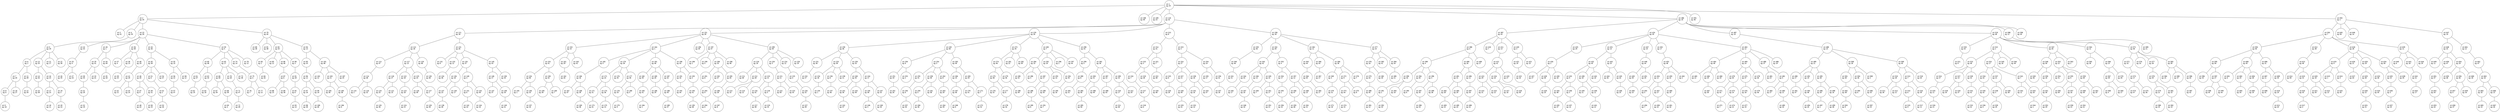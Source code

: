 graph G {
node [color=black,
fillcolor=white,
shape=circle,
fontname=Courier,
style=filled
];
node0001[label="id:1\lwg:25\l"];
node0001 -- node0002
node0001 -- node0108
node0001 -- node0109
node0001 -- node0110
node0001 -- node0386
node0001 -- node0591
node0001 -- node0592
node0002[label="id:2\lwg:34\l"];
node0002 -- node0003
node0002 -- node0004
node0002 -- node0023
node0002 -- node0079
node0003[label="id:3\lwg:41\l"];
node0004[label="id:4\lwg:35\l"];
node0004 -- node0005
node0005[label="id:5\lwg:29\l"];
node0005 -- node0006
node0005 -- node0013
node0005 -- node0021
node0005 -- node0022
node0006[label="id:6\lwg:2\l"];
node0006 -- node0007
node0006 -- node0011
node0007[label="id:7\lwg:45\l"];
node0007 -- node0008
node0007 -- node0010
node0008[label="id:8\lwg:6\l"];
node0008 -- node0009
node0009[label="id:9\lwg:10\l"];
node0010[label="id:10\lwg:27\l"];
node0011[label="id:11\lwg:49\l"];
node0011 -- node0012
node0012[label="id:12\lwg:34\l"];
node0013[label="id:13\lwg:33\l"];
node0013 -- node0014
node0013 -- node0016
node0014[label="id:14\lwg:26\l"];
node0014 -- node0015
node0015[label="id:15\lwg:38\l"];
node0016[label="id:16\lwg:23\l"];
node0016 -- node0017
node0016 -- node0019
node0017[label="id:17\lwg:23\l"];
node0017 -- node0018
node0018[label="id:18\lwg:11\l"];
node0019[label="id:19\lwg:3\l"];
node0019 -- node0020
node0020[label="id:20\lwg:24\l"];
node0021[label="id:21\lwg:17\l"];
node0022[label="id:22\lwg:30\l"];
node0023[label="id:23\lwg:20\l"];
node0023 -- node0024
node0023 -- node0028
node0023 -- node0036
node0023 -- node0044
node0023 -- node0059
node0024[label="id:24\lwg:33\l"];
node0024 -- node0025
node0025[label="id:25\lwg:4\l"];
node0025 -- node0026
node0025 -- node0027
node0026[label="id:26\lwg:35\l"];
node0027[label="id:27\lwg:24\l"];
node0028[label="id:28\lwg:1\l"];
node0028 -- node0029
node0028 -- node0034
node0029[label="id:29\lwg:41\l"];
node0029 -- node0030
node0029 -- node0033
node0030[label="id:30\lwg:35\l"];
node0030 -- node0031
node0031[label="id:31\lwg:20\l"];
node0031 -- node0032
node0032[label="id:32\lwg:19\l"];
node0033[label="id:33\lwg:41\l"];
node0034[label="id:34\lwg:49\l"];
node0034 -- node0035
node0035[label="id:35\lwg:18\l"];
node0036[label="id:36\lwg:40\l"];
node0036 -- node0037
node0036 -- node0038
node0036 -- node0040
node0037[label="id:37\lwg:4\l"];
node0038[label="id:38\lwg:13\l"];
node0038 -- node0039
node0039[label="id:39\lwg:25\l"];
node0040[label="id:40\lwg:29\l"];
node0040 -- node0041
node0041[label="id:41\lwg:20\l"];
node0041 -- node0042
node0041 -- node0043
node0042[label="id:42\lwg:21\l"];
node0043[label="id:43\lwg:24\l"];
node0044[label="id:44\lwg:46\l"];
node0044 -- node0045
node0044 -- node0055
node0045[label="id:45\lwg:30\l"];
node0045 -- node0046
node0045 -- node0051
node0045 -- node0054
node0046[label="id:46\lwg:45\l"];
node0046 -- node0047
node0046 -- node0049
node0047[label="id:47\lwg:9\l"];
node0047 -- node0048
node0048[label="id:48\lwg:43\l"];
node0049[label="id:49\lwg:31\l"];
node0049 -- node0050
node0050[label="id:50\lwg:25\l"];
node0051[label="id:51\lwg:6\l"];
node0051 -- node0052
node0052[label="id:52\lwg:2\l"];
node0052 -- node0053
node0053[label="id:53\lwg:26\l"];
node0054[label="id:54\lwg:47\l"];
node0055[label="id:55\lwg:15\l"];
node0055 -- node0056
node0055 -- node0058
node0056[label="id:56\lwg:22\l"];
node0056 -- node0057
node0057[label="id:57\lwg:47\l"];
node0058[label="id:58\lwg:12\l"];
node0059[label="id:59\lwg:5\l"];
node0059 -- node0060
node0059 -- node0065
node0059 -- node0074
node0059 -- node0078
node0060[label="id:60\lwg:48\l"];
node0060 -- node0061
node0060 -- node0063
node0061[label="id:61\lwg:47\l"];
node0061 -- node0062
node0062[label="id:62\lwg:19\l"];
node0063[label="id:63\lwg:34\l"];
node0063 -- node0064
node0064[label="id:64\lwg:18\l"];
node0065[label="id:65\lwg:17\l"];
node0065 -- node0066
node0065 -- node0070
node0065 -- node0073
node0066[label="id:66\lwg:50\l"];
node0066 -- node0067
node0066 -- node0068
node0067[label="id:67\lwg:39\l"];
node0068[label="id:68\lwg:30\l"];
node0068 -- node0069
node0069[label="id:69\lwg:4\l"];
node0070[label="id:70\lwg:28\l"];
node0070 -- node0071
node0071[label="id:71\lwg:47\l"];
node0071 -- node0072
node0072[label="id:72\lwg:49\l"];
node0073[label="id:73\lwg:38\l"];
node0074[label="id:74\lwg:14\l"];
node0074 -- node0075
node0075[label="id:75\lwg:4\l"];
node0075 -- node0076
node0075 -- node0077
node0076[label="id:76\lwg:7\l"];
node0077[label="id:77\lwg:22\l"];
node0078[label="id:78\lwg:12\l"];
node0079[label="id:79\lwg:45\l"];
node0079 -- node0080
node0079 -- node0081
node0079 -- node0082
node0079 -- node0094
node0080[label="id:80\lwg:38\l"];
node0081[label="id:81\lwg:48\l"];
node0082[label="id:82\lwg:43\l"];
node0082 -- node0083
node0082 -- node0085
node0082 -- node0086
node0082 -- node0090
node0083[label="id:83\lwg:2\l"];
node0083 -- node0084
node0084[label="id:84\lwg:26\l"];
node0085[label="id:85\lwg:12\l"];
node0086[label="id:86\lwg:46\l"];
node0086 -- node0087
node0087[label="id:87\lwg:6\l"];
node0087 -- node0088
node0087 -- node0089
node0088[label="id:88\lwg:23\l"];
node0089[label="id:89\lwg:38\l"];
node0090[label="id:90\lwg:3\l"];
node0090 -- node0091
node0091[label="id:91\lwg:20\l"];
node0091 -- node0092
node0092[label="id:92\lwg:6\l"];
node0092 -- node0093
node0093[label="id:93\lwg:14\l"];
node0094[label="id:94\lwg:13\l"];
node0094 -- node0095
node0094 -- node0101
node0095[label="id:95\lwg:33\l"];
node0095 -- node0096
node0096[label="id:96\lwg:12\l"];
node0096 -- node0097
node0096 -- node0099
node0097[label="id:97\lwg:10\l"];
node0097 -- node0098
node0098[label="id:98\lwg:30\l"];
node0099[label="id:99\lwg:10\l"];
node0099 -- node0100
node0100[label="id:100\lwg:40\l"];
node0101[label="id:101\lwg:48\l"];
node0101 -- node0102
node0101 -- node0103
node0101 -- node0107
node0102[label="id:102\lwg:12\l"];
node0103[label="id:103\lwg:21\l"];
node0103 -- node0104
node0103 -- node0105
node0104[label="id:104\lwg:30\l"];
node0105[label="id:105\lwg:38\l"];
node0105 -- node0106
node0106[label="id:106\lwg:6\l"];
node0107[label="id:107\lwg:25\l"];
node0108[label="id:108\lwg:40\l"];
node0109[label="id:109\lwg:23\l"];
node0110[label="id:110\lwg:32\l"];
node0110 -- node0111
node0110 -- node0151
node0110 -- node0229
node0110 -- node0313
node0110 -- node0338
node0111[label="id:111\lwg:18\l"];
node0111 -- node0112
node0111 -- node0131
node0112[label="id:112\lwg:18\l"];
node0112 -- node0113
node0112 -- node0117
node0112 -- node0129
node0113[label="id:113\lwg:47\l"];
node0113 -- node0114
node0114[label="id:114\lwg:48\l"];
node0114 -- node0115
node0114 -- node0116
node0115[label="id:115\lwg:2\l"];
node0116[label="id:116\lwg:32\l"];
node0117[label="id:117\lwg:13\l"];
node0117 -- node0118
node0117 -- node0122
node0117 -- node0125
node0118[label="id:118\lwg:27\l"];
node0118 -- node0119
node0118 -- node0121
node0119[label="id:119\lwg:25\l"];
node0119 -- node0120
node0120[label="id:120\lwg:36\l"];
node0121[label="id:121\lwg:15\l"];
node0122[label="id:122\lwg:18\l"];
node0122 -- node0123
node0123[label="id:123\lwg:18\l"];
node0123 -- node0124
node0124[label="id:124\lwg:23\l"];
node0125[label="id:125\lwg:24\l"];
node0125 -- node0126
node0125 -- node0127
node0126[label="id:126\lwg:49\l"];
node0127[label="id:127\lwg:2\l"];
node0127 -- node0128
node0128[label="id:128\lwg:30\l"];
node0129[label="id:129\lwg:48\l"];
node0129 -- node0130
node0130[label="id:130\lwg:48\l"];
node0131[label="id:131\lwg:26\l"];
node0131 -- node0132
node0131 -- node0133
node0131 -- node0135
node0131 -- node0145
node0132[label="id:132\lwg:8\l"];
node0133[label="id:133\lwg:12\l"];
node0133 -- node0134
node0134[label="id:134\lwg:36\l"];
node0135[label="id:135\lwg:37\l"];
node0135 -- node0136
node0135 -- node0140
node0136[label="id:136\lwg:18\l"];
node0136 -- node0137
node0136 -- node0139
node0137[label="id:137\lwg:23\l"];
node0137 -- node0138
node0138[label="id:138\lwg:40\l"];
node0139[label="id:139\lwg:17\l"];
node0140[label="id:140\lwg:3\l"];
node0140 -- node0141
node0140 -- node0143
node0141[label="id:141\lwg:6\l"];
node0141 -- node0142
node0142[label="id:142\lwg:42\l"];
node0143[label="id:143\lwg:49\l"];
node0143 -- node0144
node0144[label="id:144\lwg:10\l"];
node0145[label="id:145\lwg:43\l"];
node0145 -- node0146
node0145 -- node0150
node0146[label="id:146\lwg:17\l"];
node0146 -- node0147
node0146 -- node0148
node0147[label="id:147\lwg:37\l"];
node0148[label="id:148\lwg:34\l"];
node0148 -- node0149
node0149[label="id:149\lwg:41\l"];
node0150[label="id:150\lwg:35\l"];
node0151[label="id:151\lwg:28\l"];
node0151 -- node0152
node0151 -- node0164
node0151 -- node0196
node0151 -- node0197
node0151 -- node0209
node0152[label="id:152\lwg:15\l"];
node0152 -- node0153
node0152 -- node0161
node0152 -- node0163
node0153[label="id:153\lwg:41\l"];
node0153 -- node0154
node0153 -- node0158
node0154[label="id:154\lwg:50\l"];
node0154 -- node0155
node0154 -- node0156
node0155[label="id:155\lwg:1\l"];
node0156[label="id:156\lwg:33\l"];
node0156 -- node0157
node0157[label="id:157\lwg:10\l"];
node0158[label="id:158\lwg:42\l"];
node0158 -- node0159
node0158 -- node0160
node0159[label="id:159\lwg:39\l"];
node0160[label="id:160\lwg:7\l"];
node0161[label="id:161\lwg:29\l"];
node0161 -- node0162
node0162[label="id:162\lwg:26\l"];
node0163[label="id:163\lwg:42\l"];
node0164[label="id:164\lwg:1\l"];
node0164 -- node0165
node0164 -- node0170
node0164 -- node0181
node0164 -- node0190
node0165[label="id:165\lwg:5\l"];
node0165 -- node0166
node0166[label="id:166\lwg:16\l"];
node0166 -- node0167
node0166 -- node0168
node0167[label="id:167\lwg:47\l"];
node0168[label="id:168\lwg:39\l"];
node0168 -- node0169
node0169[label="id:169\lwg:38\l"];
node0170[label="id:170\lwg:28\l"];
node0170 -- node0171
node0170 -- node0176
node0170 -- node0177
node0171[label="id:171\lwg:24\l"];
node0171 -- node0172
node0171 -- node0174
node0172[label="id:172\lwg:31\l"];
node0172 -- node0173
node0173[label="id:173\lwg:41\l"];
node0174[label="id:174\lwg:36\l"];
node0174 -- node0175
node0175[label="id:175\lwg:13\l"];
node0176[label="id:176\lwg:35\l"];
node0177[label="id:177\lwg:30\l"];
node0177 -- node0178
node0177 -- node0180
node0178[label="id:178\lwg:33\l"];
node0178 -- node0179
node0179[label="id:179\lwg:9\l"];
node0180[label="id:180\lwg:5\l"];
node0181[label="id:181\lwg:46\l"];
node0181 -- node0182
node0181 -- node0185
node0181 -- node0187
node0182[label="id:182\lwg:35\l"];
node0182 -- node0183
node0183[label="id:183\lwg:41\l"];
node0183 -- node0184
node0184[label="id:184\lwg:1\l"];
node0185[label="id:185\lwg:20\l"];
node0185 -- node0186
node0186[label="id:186\lwg:29\l"];
node0187[label="id:187\lwg:42\l"];
node0187 -- node0188
node0188[label="id:188\lwg:45\l"];
node0188 -- node0189
node0189[label="id:189\lwg:37\l"];
node0190[label="id:190\lwg:43\l"];
node0190 -- node0191
node0190 -- node0193
node0191[label="id:191\lwg:16\l"];
node0191 -- node0192
node0192[label="id:192\lwg:44\l"];
node0193[label="id:193\lwg:2\l"];
node0193 -- node0194
node0194[label="id:194\lwg:41\l"];
node0194 -- node0195
node0195[label="id:195\lwg:48\l"];
node0196[label="id:196\lwg:39\l"];
node0197[label="id:197\lwg:47\l"];
node0197 -- node0198
node0197 -- node0199
node0197 -- node0200
node0197 -- node0208
node0198[label="id:198\lwg:1\l"];
node0199[label="id:199\lwg:5\l"];
node0200[label="id:200\lwg:33\l"];
node0200 -- node0201
node0200 -- node0202
node0200 -- node0205
node0201[label="id:201\lwg:8\l"];
node0202[label="id:202\lwg:47\l"];
node0202 -- node0203
node0203[label="id:203\lwg:9\l"];
node0203 -- node0204
node0204[label="id:204\lwg:6\l"];
node0205[label="id:205\lwg:45\l"];
node0205 -- node0206
node0206[label="id:206\lwg:28\l"];
node0206 -- node0207
node0207[label="id:207\lwg:8\l"];
node0208[label="id:208\lwg:48\l"];
node0209[label="id:209\lwg:49\l"];
node0209 -- node0210
node0209 -- node0220
node0209 -- node0224
node0209 -- node0228
node0210[label="id:210\lwg:10\l"];
node0210 -- node0211
node0210 -- node0212
node0210 -- node0215
node0211[label="id:211\lwg:40\l"];
node0212[label="id:212\lwg:28\l"];
node0212 -- node0213
node0212 -- node0214
node0213[label="id:213\lwg:15\l"];
node0214[label="id:214\lwg:22\l"];
node0215[label="id:215\lwg:21\l"];
node0215 -- node0216
node0215 -- node0218
node0216[label="id:216\lwg:42\l"];
node0216 -- node0217
node0217[label="id:217\lwg:38\l"];
node0218[label="id:218\lwg:5\l"];
node0218 -- node0219
node0219[label="id:219\lwg:33\l"];
node0220[label="id:220\lwg:3\l"];
node0220 -- node0221
node0221[label="id:221\lwg:11\l"];
node0221 -- node0222
node0221 -- node0223
node0222[label="id:222\lwg:50\l"];
node0223[label="id:223\lwg:43\l"];
node0224[label="id:224\lwg:12\l"];
node0224 -- node0225
node0225[label="id:225\lwg:4\l"];
node0225 -- node0226
node0226[label="id:226\lwg:32\l"];
node0226 -- node0227
node0227[label="id:227\lwg:49\l"];
node0228[label="id:228\lwg:19\l"];
node0229[label="id:229\lwg:26\l"];
node0229 -- node0230
node0229 -- node0249
node0229 -- node0273
node0229 -- node0283
node0229 -- node0298
node0230[label="id:230\lwg:46\l"];
node0230 -- node0231
node0230 -- node0233
node0230 -- node0239
node0231[label="id:231\lwg:36\l"];
node0231 -- node0232
node0232[label="id:232\lwg:27\l"];
node0233[label="id:233\lwg:30\l"];
node0233 -- node0234
node0233 -- node0236
node0233 -- node0238
node0234[label="id:234\lwg:18\l"];
node0234 -- node0235
node0235[label="id:235\lwg:1\l"];
node0236[label="id:236\lwg:6\l"];
node0236 -- node0237
node0237[label="id:237\lwg:46\l"];
node0238[label="id:238\lwg:11\l"];
node0239[label="id:239\lwg:33\l"];
node0239 -- node0240
node0239 -- node0244
node0240[label="id:240\lwg:35\l"];
node0240 -- node0241
node0240 -- node0243
node0241[label="id:241\lwg:36\l"];
node0241 -- node0242
node0242[label="id:242\lwg:37\l"];
node0243[label="id:243\lwg:49\l"];
node0244[label="id:244\lwg:17\l"];
node0244 -- node0245
node0244 -- node0247
node0245[label="id:245\lwg:40\l"];
node0245 -- node0246
node0246[label="id:246\lwg:3\l"];
node0247[label="id:247\lwg:33\l"];
node0247 -- node0248
node0248[label="id:248\lwg:20\l"];
node0249[label="id:249\lwg:48\l"];
node0249 -- node0250
node0249 -- node0254
node0249 -- node0265
node0250[label="id:250\lwg:6\l"];
node0250 -- node0251
node0250 -- node0253
node0251[label="id:251\lwg:19\l"];
node0251 -- node0252
node0252[label="id:252\lwg:26\l"];
node0253[label="id:253\lwg:2\l"];
node0254[label="id:254\lwg:3\l"];
node0254 -- node0255
node0254 -- node0258
node0254 -- node0262
node0255[label="id:255\lwg:31\l"];
node0255 -- node0256
node0256[label="id:256\lwg:6\l"];
node0256 -- node0257
node0257[label="id:257\lwg:26\l"];
node0258[label="id:258\lwg:30\l"];
node0258 -- node0259
node0258 -- node0261
node0259[label="id:259\lwg:5\l"];
node0259 -- node0260
node0260[label="id:260\lwg:36\l"];
node0261[label="id:261\lwg:38\l"];
node0262[label="id:262\lwg:8\l"];
node0262 -- node0263
node0263[label="id:263\lwg:20\l"];
node0263 -- node0264
node0264[label="id:264\lwg:39\l"];
node0265[label="id:265\lwg:49\l"];
node0265 -- node0266
node0265 -- node0269
node0266[label="id:266\lwg:15\l"];
node0266 -- node0267
node0267[label="id:267\lwg:46\l"];
node0267 -- node0268
node0268[label="id:268\lwg:6\l"];
node0269[label="id:269\lwg:29\l"];
node0269 -- node0270
node0269 -- node0271
node0270[label="id:270\lwg:41\l"];
node0271[label="id:271\lwg:7\l"];
node0271 -- node0272
node0272[label="id:272\lwg:32\l"];
node0273[label="id:273\lwg:35\l"];
node0273 -- node0274
node0273 -- node0281
node0273 -- node0282
node0274[label="id:274\lwg:46\l"];
node0274 -- node0275
node0274 -- node0279
node0275[label="id:275\lwg:38\l"];
node0275 -- node0276
node0275 -- node0277
node0276[label="id:276\lwg:32\l"];
node0277[label="id:277\lwg:6\l"];
node0277 -- node0278
node0278[label="id:278\lwg:16\l"];
node0279[label="id:279\lwg:36\l"];
node0279 -- node0280
node0280[label="id:280\lwg:49\l"];
node0281[label="id:281\lwg:22\l"];
node0282[label="id:282\lwg:30\l"];
node0283[label="id:283\lwg:7\l"];
node0283 -- node0284
node0283 -- node0292
node0283 -- node0296
node0283 -- node0297
node0284[label="id:284\lwg:15\l"];
node0284 -- node0285
node0284 -- node0286
node0284 -- node0287
node0285[label="id:285\lwg:32\l"];
node0286[label="id:286\lwg:3\l"];
node0287[label="id:287\lwg:17\l"];
node0287 -- node0288
node0287 -- node0290
node0288[label="id:288\lwg:25\l"];
node0288 -- node0289
node0289[label="id:289\lwg:6\l"];
node0290[label="id:290\lwg:35\l"];
node0290 -- node0291
node0291[label="id:291\lwg:7\l"];
node0292[label="id:292\lwg:10\l"];
node0292 -- node0293
node0292 -- node0294
node0293[label="id:293\lwg:14\l"];
node0294[label="id:294\lwg:35\l"];
node0294 -- node0295
node0295[label="id:295\lwg:16\l"];
node0296[label="id:296\lwg:2\l"];
node0297[label="id:297\lwg:44\l"];
node0298[label="id:298\lwg:33\l"];
node0298 -- node0299
node0298 -- node0302
node0299[label="id:299\lwg:5\l"];
node0299 -- node0300
node0300[label="id:300\lwg:8\l"];
node0300 -- node0301
node0301[label="id:301\lwg:31\l"];
node0302[label="id:302\lwg:36\l"];
node0302 -- node0303
node0302 -- node0307
node0302 -- node0309
node0303[label="id:303\lwg:31\l"];
node0303 -- node0304
node0303 -- node0306
node0304[label="id:304\lwg:50\l"];
node0304 -- node0305
node0305[label="id:305\lwg:50\l"];
node0306[label="id:306\lwg:49\l"];
node0307[label="id:307\lwg:13\l"];
node0307 -- node0308
node0308[label="id:308\lwg:43\l"];
node0309[label="id:309\lwg:33\l"];
node0309 -- node0310
node0309 -- node0312
node0310[label="id:310\lwg:17\l"];
node0310 -- node0311
node0311[label="id:311\lwg:46\l"];
node0312[label="id:312\lwg:29\l"];
node0313[label="id:313\lwg:8\l"];
node0313 -- node0314
node0313 -- node0323
node0314[label="id:314\lwg:41\l"];
node0314 -- node0315
node0314 -- node0321
node0315[label="id:315\lwg:3\l"];
node0315 -- node0316
node0315 -- node0319
node0316[label="id:316\lwg:7\l"];
node0316 -- node0317
node0317[label="id:317\lwg:9\l"];
node0317 -- node0318
node0318[label="id:318\lwg:6\l"];
node0319[label="id:319\lwg:28\l"];
node0319 -- node0320
node0320[label="id:320\lwg:48\l"];
node0321[label="id:321\lwg:7\l"];
node0321 -- node0322
node0322[label="id:322\lwg:38\l"];
node0323[label="id:323\lwg:3\l"];
node0323 -- node0324
node0323 -- node0334
node0324[label="id:324\lwg:27\l"];
node0324 -- node0325
node0324 -- node0327
node0324 -- node0330
node0325[label="id:325\lwg:6\l"];
node0325 -- node0326
node0326[label="id:326\lwg:20\l"];
node0327[label="id:327\lwg:21\l"];
node0327 -- node0328
node0328[label="id:328\lwg:49\l"];
node0328 -- node0329
node0329[label="id:329\lwg:41\l"];
node0330[label="id:330\lwg:10\l"];
node0330 -- node0331
node0330 -- node0333
node0331[label="id:331\lwg:16\l"];
node0331 -- node0332
node0332[label="id:332\lwg:14\l"];
node0333[label="id:333\lwg:37\l"];
node0334[label="id:334\lwg:24\l"];
node0334 -- node0335
node0334 -- node0336
node0335[label="id:335\lwg:17\l"];
node0336[label="id:336\lwg:41\l"];
node0336 -- node0337
node0337[label="id:337\lwg:18\l"];
node0338[label="id:338\lwg:18\l"];
node0338 -- node0339
node0338 -- node0342
node0338 -- node0362
node0338 -- node0377
node0339[label="id:339\lwg:36\l"];
node0339 -- node0340
node0340[label="id:340\lwg:46\l"];
node0340 -- node0341
node0341[label="id:341\lwg:31\l"];
node0342[label="id:342\lwg:49\l"];
node0342 -- node0343
node0342 -- node0353
node0343[label="id:343\lwg:42\l"];
node0343 -- node0344
node0343 -- node0346
node0343 -- node0349
node0344[label="id:344\lwg:33\l"];
node0344 -- node0345
node0345[label="id:345\lwg:17\l"];
node0346[label="id:346\lwg:13\l"];
node0346 -- node0347
node0347[label="id:347\lwg:10\l"];
node0347 -- node0348
node0348[label="id:348\lwg:10\l"];
node0349[label="id:349\lwg:15\l"];
node0349 -- node0350
node0349 -- node0351
node0350[label="id:350\lwg:7\l"];
node0351[label="id:351\lwg:17\l"];
node0351 -- node0352
node0352[label="id:352\lwg:21\l"];
node0353[label="id:353\lwg:4\l"];
node0353 -- node0354
node0353 -- node0357
node0354[label="id:354\lwg:17\l"];
node0354 -- node0355
node0355[label="id:355\lwg:1\l"];
node0355 -- node0356
node0356[label="id:356\lwg:32\l"];
node0357[label="id:357\lwg:12\l"];
node0357 -- node0358
node0357 -- node0360
node0358[label="id:358\lwg:47\l"];
node0358 -- node0359
node0359[label="id:359\lwg:48\l"];
node0360[label="id:360\lwg:23\l"];
node0360 -- node0361
node0361[label="id:361\lwg:31\l"];
node0362[label="id:362\lwg:11\l"];
node0362 -- node0363
node0362 -- node0366
node0362 -- node0368
node0363[label="id:363\lwg:44\l"];
node0363 -- node0364
node0364[label="id:364\lwg:45\l"];
node0364 -- node0365
node0365[label="id:365\lwg:17\l"];
node0366[label="id:366\lwg:43\l"];
node0366 -- node0367
node0367[label="id:367\lwg:17\l"];
node0368[label="id:368\lwg:36\l"];
node0368 -- node0369
node0368 -- node0372
node0368 -- node0376
node0369[label="id:369\lwg:4\l"];
node0369 -- node0370
node0370[label="id:370\lwg:31\l"];
node0370 -- node0371
node0371[label="id:371\lwg:18\l"];
node0372[label="id:372\lwg:9\l"];
node0372 -- node0373
node0372 -- node0375
node0373[label="id:373\lwg:44\l"];
node0373 -- node0374
node0374[label="id:374\lwg:15\l"];
node0375[label="id:375\lwg:8\l"];
node0376[label="id:376\lwg:7\l"];
node0377[label="id:377\lwg:24\l"];
node0377 -- node0378
node0377 -- node0383
node0377 -- node0384
node0378[label="id:378\lwg:16\l"];
node0378 -- node0379
node0378 -- node0382
node0379[label="id:379\lwg:44\l"];
node0379 -- node0380
node0380[label="id:380\lwg:45\l"];
node0380 -- node0381
node0381[label="id:381\lwg:12\l"];
node0382[label="id:382\lwg:26\l"];
node0383[label="id:383\lwg:41\l"];
node0384[label="id:384\lwg:34\l"];
node0384 -- node0385
node0385[label="id:385\lwg:21\l"];
node0386[label="id:386\lwg:19\l"];
node0386 -- node0387
node0386 -- node0424
node0386 -- node0487
node0386 -- node0519
node0386 -- node0588
node0386 -- node0590
node0387[label="id:387\lwg:43\l"];
node0387 -- node0388
node0387 -- node0410
node0387 -- node0411
node0387 -- node0420
node0388[label="id:388\lwg:4\l"];
node0388 -- node0389
node0388 -- node0400
node0388 -- node0409
node0389[label="id:389\lwg:4\l"];
node0389 -- node0390
node0389 -- node0394
node0389 -- node0396
node0390[label="id:390\lwg:34\l"];
node0390 -- node0391
node0390 -- node0393
node0391[label="id:391\lwg:2\l"];
node0391 -- node0392
node0392[label="id:392\lwg:33\l"];
node0393[label="id:393\lwg:10\l"];
node0394[label="id:394\lwg:45\l"];
node0394 -- node0395
node0395[label="id:395\lwg:6\l"];
node0396[label="id:396\lwg:3\l"];
node0396 -- node0397
node0396 -- node0399
node0397[label="id:397\lwg:35\l"];
node0397 -- node0398
node0398[label="id:398\lwg:33\l"];
node0399[label="id:399\lwg:38\l"];
node0400[label="id:400\lwg:26\l"];
node0400 -- node0401
node0400 -- node0406
node0401[label="id:401\lwg:31\l"];
node0401 -- node0402
node0401 -- node0404
node0402[label="id:402\lwg:28\l"];
node0402 -- node0403
node0403[label="id:403\lwg:33\l"];
node0404[label="id:404\lwg:29\l"];
node0404 -- node0405
node0405[label="id:405\lwg:43\l"];
node0406[label="id:406\lwg:11\l"];
node0406 -- node0407
node0407[label="id:407\lwg:34\l"];
node0407 -- node0408
node0408[label="id:408\lwg:41\l"];
node0409[label="id:409\lwg:27\l"];
node0410[label="id:410\lwg:7\l"];
node0411[label="id:411\lwg:13\l"];
node0411 -- node0412
node0412[label="id:412\lwg:41\l"];
node0412 -- node0413
node0412 -- node0416
node0412 -- node0419
node0413[label="id:413\lwg:29\l"];
node0413 -- node0414
node0413 -- node0415
node0414[label="id:414\lwg:31\l"];
node0415[label="id:415\lwg:22\l"];
node0416[label="id:416\lwg:44\l"];
node0416 -- node0417
node0416 -- node0418
node0417[label="id:417\lwg:16\l"];
node0418[label="id:418\lwg:50\l"];
node0419[label="id:419\lwg:27\l"];
node0420[label="id:420\lwg:3\l"];
node0420 -- node0421
node0420 -- node0423
node0421[label="id:421\lwg:19\l"];
node0421 -- node0422
node0422[label="id:422\lwg:16\l"];
node0423[label="id:423\lwg:15\l"];
node0424[label="id:424\lwg:35\l"];
node0424 -- node0425
node0424 -- node0431
node0424 -- node0447
node0424 -- node0452
node0424 -- node0463
node0425[label="id:425\lwg:29\l"];
node0425 -- node0426
node0426[label="id:426\lwg:2\l"];
node0426 -- node0427
node0426 -- node0428
node0426 -- node0430
node0427[label="id:427\lwg:27\l"];
node0428[label="id:428\lwg:50\l"];
node0428 -- node0429
node0429[label="id:429\lwg:25\l"];
node0430[label="id:430\lwg:18\l"];
node0431[label="id:431\lwg:14\l"];
node0431 -- node0432
node0431 -- node0443
node0432[label="id:432\lwg:45\l"];
node0432 -- node0433
node0432 -- node0438
node0432 -- node0442
node0433[label="id:433\lwg:9\l"];
node0433 -- node0434
node0433 -- node0436
node0434[label="id:434\lwg:48\l"];
node0434 -- node0435
node0435[label="id:435\lwg:37\l"];
node0436[label="id:436\lwg:3\l"];
node0436 -- node0437
node0437[label="id:437\lwg:14\l"];
node0438[label="id:438\lwg:10\l"];
node0438 -- node0439
node0438 -- node0440
node0439[label="id:439\lwg:21\l"];
node0440[label="id:440\lwg:11\l"];
node0440 -- node0441
node0441[label="id:441\lwg:22\l"];
node0442[label="id:442\lwg:10\l"];
node0443[label="id:443\lwg:25\l"];
node0443 -- node0444
node0443 -- node0445
node0444[label="id:444\lwg:36\l"];
node0445[label="id:445\lwg:44\l"];
node0445 -- node0446
node0446[label="id:446\lwg:25\l"];
node0447[label="id:447\lwg:19\l"];
node0447 -- node0448
node0448[label="id:448\lwg:44\l"];
node0448 -- node0449
node0448 -- node0451
node0449[label="id:449\lwg:39\l"];
node0449 -- node0450
node0450[label="id:450\lwg:15\l"];
node0451[label="id:451\lwg:35\l"];
node0452[label="id:452\lwg:17\l"];
node0452 -- node0453
node0453[label="id:453\lwg:48\l"];
node0453 -- node0454
node0453 -- node0459
node0453 -- node0462
node0454[label="id:454\lwg:12\l"];
node0454 -- node0455
node0454 -- node0457
node0455[label="id:455\lwg:5\l"];
node0455 -- node0456
node0456[label="id:456\lwg:7\l"];
node0457[label="id:457\lwg:27\l"];
node0457 -- node0458
node0458[label="id:458\lwg:32\l"];
node0459[label="id:459\lwg:32\l"];
node0459 -- node0460
node0460[label="id:460\lwg:19\l"];
node0460 -- node0461
node0461[label="id:461\lwg:16\l"];
node0462[label="id:462\lwg:2\l"];
node0463[label="id:463\lwg:12\l"];
node0463 -- node0464
node0463 -- node0469
node0463 -- node0480
node0463 -- node0486
node0464[label="id:464\lwg:40\l"];
node0464 -- node0465
node0464 -- node0466
node0464 -- node0468
node0465[label="id:465\lwg:22\l"];
node0466[label="id:466\lwg:29\l"];
node0466 -- node0467
node0467[label="id:467\lwg:30\l"];
node0468[label="id:468\lwg:19\l"];
node0469[label="id:469\lwg:24\l"];
node0469 -- node0470
node0469 -- node0475
node0469 -- node0478
node0470[label="id:470\lwg:45\l"];
node0470 -- node0471
node0470 -- node0473
node0471[label="id:471\lwg:42\l"];
node0471 -- node0472
node0472[label="id:472\lwg:7\l"];
node0473[label="id:473\lwg:24\l"];
node0473 -- node0474
node0474[label="id:474\lwg:22\l"];
node0475[label="id:475\lwg:37\l"];
node0475 -- node0476
node0476[label="id:476\lwg:18\l"];
node0476 -- node0477
node0477[label="id:477\lwg:19\l"];
node0478[label="id:478\lwg:46\l"];
node0478 -- node0479
node0479[label="id:479\lwg:46\l"];
node0480[label="id:480\lwg:37\l"];
node0480 -- node0481
node0480 -- node0482
node0481[label="id:481\lwg:23\l"];
node0482[label="id:482\lwg:5\l"];
node0482 -- node0483
node0482 -- node0484
node0483[label="id:483\lwg:27\l"];
node0484[label="id:484\lwg:21\l"];
node0484 -- node0485
node0485[label="id:485\lwg:34\l"];
node0486[label="id:486\lwg:19\l"];
node0487[label="id:487\lwg:19\l"];
node0487 -- node0488
node0488[label="id:488\lwg:23\l"];
node0488 -- node0489
node0488 -- node0500
node0488 -- node0509
node0489[label="id:489\lwg:21\l"];
node0489 -- node0490
node0489 -- node0492
node0489 -- node0495
node0490[label="id:490\lwg:27\l"];
node0490 -- node0491
node0491[label="id:491\lwg:47\l"];
node0492[label="id:492\lwg:19\l"];
node0492 -- node0493
node0493[label="id:493\lwg:48\l"];
node0493 -- node0494
node0494[label="id:494\lwg:20\l"];
node0495[label="id:495\lwg:30\l"];
node0495 -- node0496
node0495 -- node0498
node0496[label="id:496\lwg:20\l"];
node0496 -- node0497
node0497[label="id:497\lwg:2\l"];
node0498[label="id:498\lwg:16\l"];
node0498 -- node0499
node0499[label="id:499\lwg:38\l"];
node0500[label="id:500\lwg:18\l"];
node0500 -- node0501
node0500 -- node0504
node0500 -- node0508
node0501[label="id:501\lwg:40\l"];
node0501 -- node0502
node0502[label="id:502\lwg:38\l"];
node0502 -- node0503
node0503[label="id:503\lwg:9\l"];
node0504[label="id:504\lwg:36\l"];
node0504 -- node0505
node0504 -- node0506
node0505[label="id:505\lwg:6\l"];
node0506[label="id:506\lwg:33\l"];
node0506 -- node0507
node0507[label="id:507\lwg:25\l"];
node0508[label="id:508\lwg:2\l"];
node0509[label="id:509\lwg:45\l"];
node0509 -- node0510
node0509 -- node0513
node0509 -- node0518
node0510[label="id:510\lwg:28\l"];
node0510 -- node0511
node0510 -- node0512
node0511[label="id:511\lwg:36\l"];
node0512[label="id:512\lwg:21\l"];
node0513[label="id:513\lwg:7\l"];
node0513 -- node0514
node0513 -- node0516
node0514[label="id:514\lwg:6\l"];
node0514 -- node0515
node0515[label="id:515\lwg:9\l"];
node0516[label="id:516\lwg:39\l"];
node0516 -- node0517
node0517[label="id:517\lwg:11\l"];
node0518[label="id:518\lwg:44\l"];
node0519[label="id:519\lwg:48\l"];
node0519 -- node0520
node0519 -- node0522
node0519 -- node0547
node0519 -- node0564
node0519 -- node0571
node0520[label="id:520\lwg:43\l"];
node0520 -- node0521
node0521[label="id:521\lwg:9\l"];
node0522[label="id:522\lwg:2\l"];
node0522 -- node0523
node0522 -- node0533
node0522 -- node0545
node0522 -- node0546
node0523[label="id:523\lwg:40\l"];
node0523 -- node0524
node0523 -- node0527
node0523 -- node0530
node0524[label="id:524\lwg:27\l"];
node0524 -- node0525
node0525[label="id:525\lwg:11\l"];
node0525 -- node0526
node0526[label="id:526\lwg:21\l"];
node0527[label="id:527\lwg:13\l"];
node0527 -- node0528
node0527 -- node0529
node0528[label="id:528\lwg:34\l"];
node0529[label="id:529\lwg:37\l"];
node0530[label="id:530\lwg:32\l"];
node0530 -- node0531
node0531[label="id:531\lwg:41\l"];
node0531 -- node0532
node0532[label="id:532\lwg:41\l"];
node0533[label="id:533\lwg:17\l"];
node0533 -- node0534
node0533 -- node0537
node0533 -- node0541
node0534[label="id:534\lwg:42\l"];
node0534 -- node0535
node0535[label="id:535\lwg:42\l"];
node0535 -- node0536
node0536[label="id:536\lwg:5\l"];
node0537[label="id:537\lwg:21\l"];
node0537 -- node0538
node0537 -- node0540
node0538[label="id:538\lwg:3\l"];
node0538 -- node0539
node0539[label="id:539\lwg:29\l"];
node0540[label="id:540\lwg:38\l"];
node0541[label="id:541\lwg:7\l"];
node0541 -- node0542
node0541 -- node0543
node0542[label="id:542\lwg:11\l"];
node0543[label="id:543\lwg:26\l"];
node0543 -- node0544
node0544[label="id:544\lwg:1\l"];
node0545[label="id:545\lwg:18\l"];
node0546[label="id:546\lwg:49\l"];
node0547[label="id:547\lwg:45\l"];
node0547 -- node0548
node0547 -- node0553
node0547 -- node0563
node0548[label="id:548\lwg:50\l"];
node0548 -- node0549
node0548 -- node0550
node0549[label="id:549\lwg:36\l"];
node0550[label="id:550\lwg:10\l"];
node0550 -- node0551
node0551[label="id:551\lwg:30\l"];
node0551 -- node0552
node0552[label="id:552\lwg:29\l"];
node0553[label="id:553\lwg:22\l"];
node0553 -- node0554
node0553 -- node0555
node0553 -- node0559
node0554[label="id:554\lwg:31\l"];
node0555[label="id:555\lwg:9\l"];
node0555 -- node0556
node0555 -- node0557
node0556[label="id:556\lwg:50\l"];
node0557[label="id:557\lwg:16\l"];
node0557 -- node0558
node0558[label="id:558\lwg:23\l"];
node0559[label="id:559\lwg:49\l"];
node0559 -- node0560
node0559 -- node0562
node0560[label="id:560\lwg:30\l"];
node0560 -- node0561
node0561[label="id:561\lwg:41\l"];
node0562[label="id:562\lwg:19\l"];
node0563[label="id:563\lwg:2\l"];
node0564[label="id:564\lwg:12\l"];
node0564 -- node0565
node0564 -- node0566
node0565[label="id:565\lwg:36\l"];
node0566[label="id:566\lwg:23\l"];
node0566 -- node0567
node0566 -- node0570
node0567[label="id:567\lwg:39\l"];
node0567 -- node0568
node0567 -- node0569
node0568[label="id:568\lwg:4\l"];
node0569[label="id:569\lwg:17\l"];
node0570[label="id:570\lwg:49\l"];
node0571[label="id:571\lwg:46\l"];
node0571 -- node0572
node0571 -- node0576
node0571 -- node0577
node0571 -- node0583
node0572[label="id:572\lwg:32\l"];
node0572 -- node0573
node0573[label="id:573\lwg:17\l"];
node0573 -- node0574
node0573 -- node0575
node0574[label="id:574\lwg:47\l"];
node0575[label="id:575\lwg:36\l"];
node0576[label="id:576\lwg:33\l"];
node0577[label="id:577\lwg:28\l"];
node0577 -- node0578
node0578[label="id:578\lwg:29\l"];
node0578 -- node0579
node0578 -- node0581
node0579[label="id:579\lwg:22\l"];
node0579 -- node0580
node0580[label="id:580\lwg:25\l"];
node0581[label="id:581\lwg:15\l"];
node0581 -- node0582
node0582[label="id:582\lwg:15\l"];
node0583[label="id:583\lwg:39\l"];
node0583 -- node0584
node0583 -- node0585
node0583 -- node0586
node0584[label="id:584\lwg:15\l"];
node0585[label="id:585\lwg:37\l"];
node0586[label="id:586\lwg:44\l"];
node0586 -- node0587
node0587[label="id:587\lwg:42\l"];
node0588[label="id:588\lwg:12\l"];
node0588 -- node0589
node0589[label="id:589\lwg:21\l"];
node0590[label="id:590\lwg:45\l"];
node0591[label="id:591\lwg:46\l"];
node0592[label="id:592\lwg:2\l"];
node0592 -- node0593
node0592 -- node0645
node0592 -- node0646
node0592 -- node0647
node0593[label="id:593\lwg:7\l"];
node0593 -- node0594
node0593 -- node0612
node0593 -- node0618
node0593 -- node0639
node0594[label="id:594\lwg:50\l"];
node0594 -- node0595
node0594 -- node0600
node0594 -- node0606
node0595[label="id:595\lwg:50\l"];
node0595 -- node0596
node0595 -- node0597
node0596[label="id:596\lwg:33\l"];
node0597[label="id:597\lwg:27\l"];
node0597 -- node0598
node0597 -- node0599
node0598[label="id:598\lwg:45\l"];
node0599[label="id:599\lwg:44\l"];
node0600[label="id:600\lwg:45\l"];
node0600 -- node0601
node0600 -- node0602
node0600 -- node0604
node0601[label="id:601\lwg:6\l"];
node0602[label="id:602\lwg:25\l"];
node0602 -- node0603
node0603[label="id:603\lwg:34\l"];
node0604[label="id:604\lwg:28\l"];
node0604 -- node0605
node0605[label="id:605\lwg:19\l"];
node0606[label="id:606\lwg:31\l"];
node0606 -- node0607
node0606 -- node0609
node0607[label="id:607\lwg:11\l"];
node0607 -- node0608
node0608[label="id:608\lwg:41\l"];
node0609[label="id:609\lwg:35\l"];
node0609 -- node0610
node0610[label="id:610\lwg:24\l"];
node0610 -- node0611
node0611[label="id:611\lwg:43\l"];
node0612[label="id:612\lwg:38\l"];
node0612 -- node0613
node0613[label="id:613\lwg:46\l"];
node0613 -- node0614
node0613 -- node0615
node0614[label="id:614\lwg:50\l"];
node0615[label="id:615\lwg:31\l"];
node0615 -- node0616
node0616[label="id:616\lwg:43\l"];
node0616 -- node0617
node0617[label="id:617\lwg:4\l"];
node0618[label="id:618\lwg:28\l"];
node0618 -- node0619
node0618 -- node0626
node0618 -- node0628
node0618 -- node0634
node0619[label="id:619\lwg:9\l"];
node0619 -- node0620
node0619 -- node0623
node0619 -- node0624
node0620[label="id:620\lwg:10\l"];
node0620 -- node0621
node0620 -- node0622
node0621[label="id:621\lwg:34\l"];
node0622[label="id:622\lwg:13\l"];
node0623[label="id:623\lwg:1\l"];
node0624[label="id:624\lwg:3\l"];
node0624 -- node0625
node0625[label="id:625\lwg:45\l"];
node0626[label="id:626\lwg:21\l"];
node0626 -- node0627
node0627[label="id:627\lwg:44\l"];
node0628[label="id:628\lwg:29\l"];
node0628 -- node0629
node0628 -- node0632
node0629[label="id:629\lwg:40\l"];
node0629 -- node0630
node0630[label="id:630\lwg:22\l"];
node0630 -- node0631
node0631[label="id:631\lwg:31\l"];
node0632[label="id:632\lwg:46\l"];
node0632 -- node0633
node0633[label="id:633\lwg:45\l"];
node0634[label="id:634\lwg:50\l"];
node0634 -- node0635
node0634 -- node0638
node0635[label="id:635\lwg:15\l"];
node0635 -- node0636
node0636[label="id:636\lwg:3\l"];
node0636 -- node0637
node0637[label="id:637\lwg:19\l"];
node0638[label="id:638\lwg:35\l"];
node0639[label="id:639\lwg:11\l"];
node0639 -- node0640
node0639 -- node0641
node0639 -- node0644
node0640[label="id:640\lwg:6\l"];
node0641[label="id:641\lwg:18\l"];
node0641 -- node0642
node0642[label="id:642\lwg:41\l"];
node0642 -- node0643
node0643[label="id:643\lwg:17\l"];
node0644[label="id:644\lwg:29\l"];
node0645[label="id:645\lwg:50\l"];
node0646[label="id:646\lwg:14\l"];
node0647[label="id:647\lwg:19\l"];
node0647 -- node0648
node0647 -- node0661
node0648[label="id:648\lwg:33\l"];
node0648 -- node0649
node0648 -- node0650
node0648 -- node0654
node0649[label="id:649\lwg:11\l"];
node0650[label="id:650\lwg:47\l"];
node0650 -- node0651
node0651[label="id:651\lwg:37\l"];
node0651 -- node0652
node0652[label="id:652\lwg:34\l"];
node0652 -- node0653
node0653[label="id:653\lwg:44\l"];
node0654[label="id:654\lwg:29\l"];
node0654 -- node0655
node0654 -- node0656
node0654 -- node0660
node0655[label="id:655\lwg:48\l"];
node0656[label="id:656\lwg:46\l"];
node0656 -- node0657
node0656 -- node0659
node0657[label="id:657\lwg:5\l"];
node0657 -- node0658
node0658[label="id:658\lwg:37\l"];
node0659[label="id:659\lwg:34\l"];
node0660[label="id:660\lwg:18\l"];
node0661[label="id:661\lwg:12\l"];
node0661 -- node0662
node0662[label="id:662\lwg:47\l"];
node0662 -- node0663
node0663[label="id:663\lwg:16\l"];
node0663 -- node0664
node0663 -- node0666
node0664[label="id:664\lwg:16\l"];
node0664 -- node0665
node0665[label="id:665\lwg:15\l"];
node0666[label="id:666\lwg:13\l"];
node0666 -- node0667
node0667[label="id:667\lwg:26\l"];
}